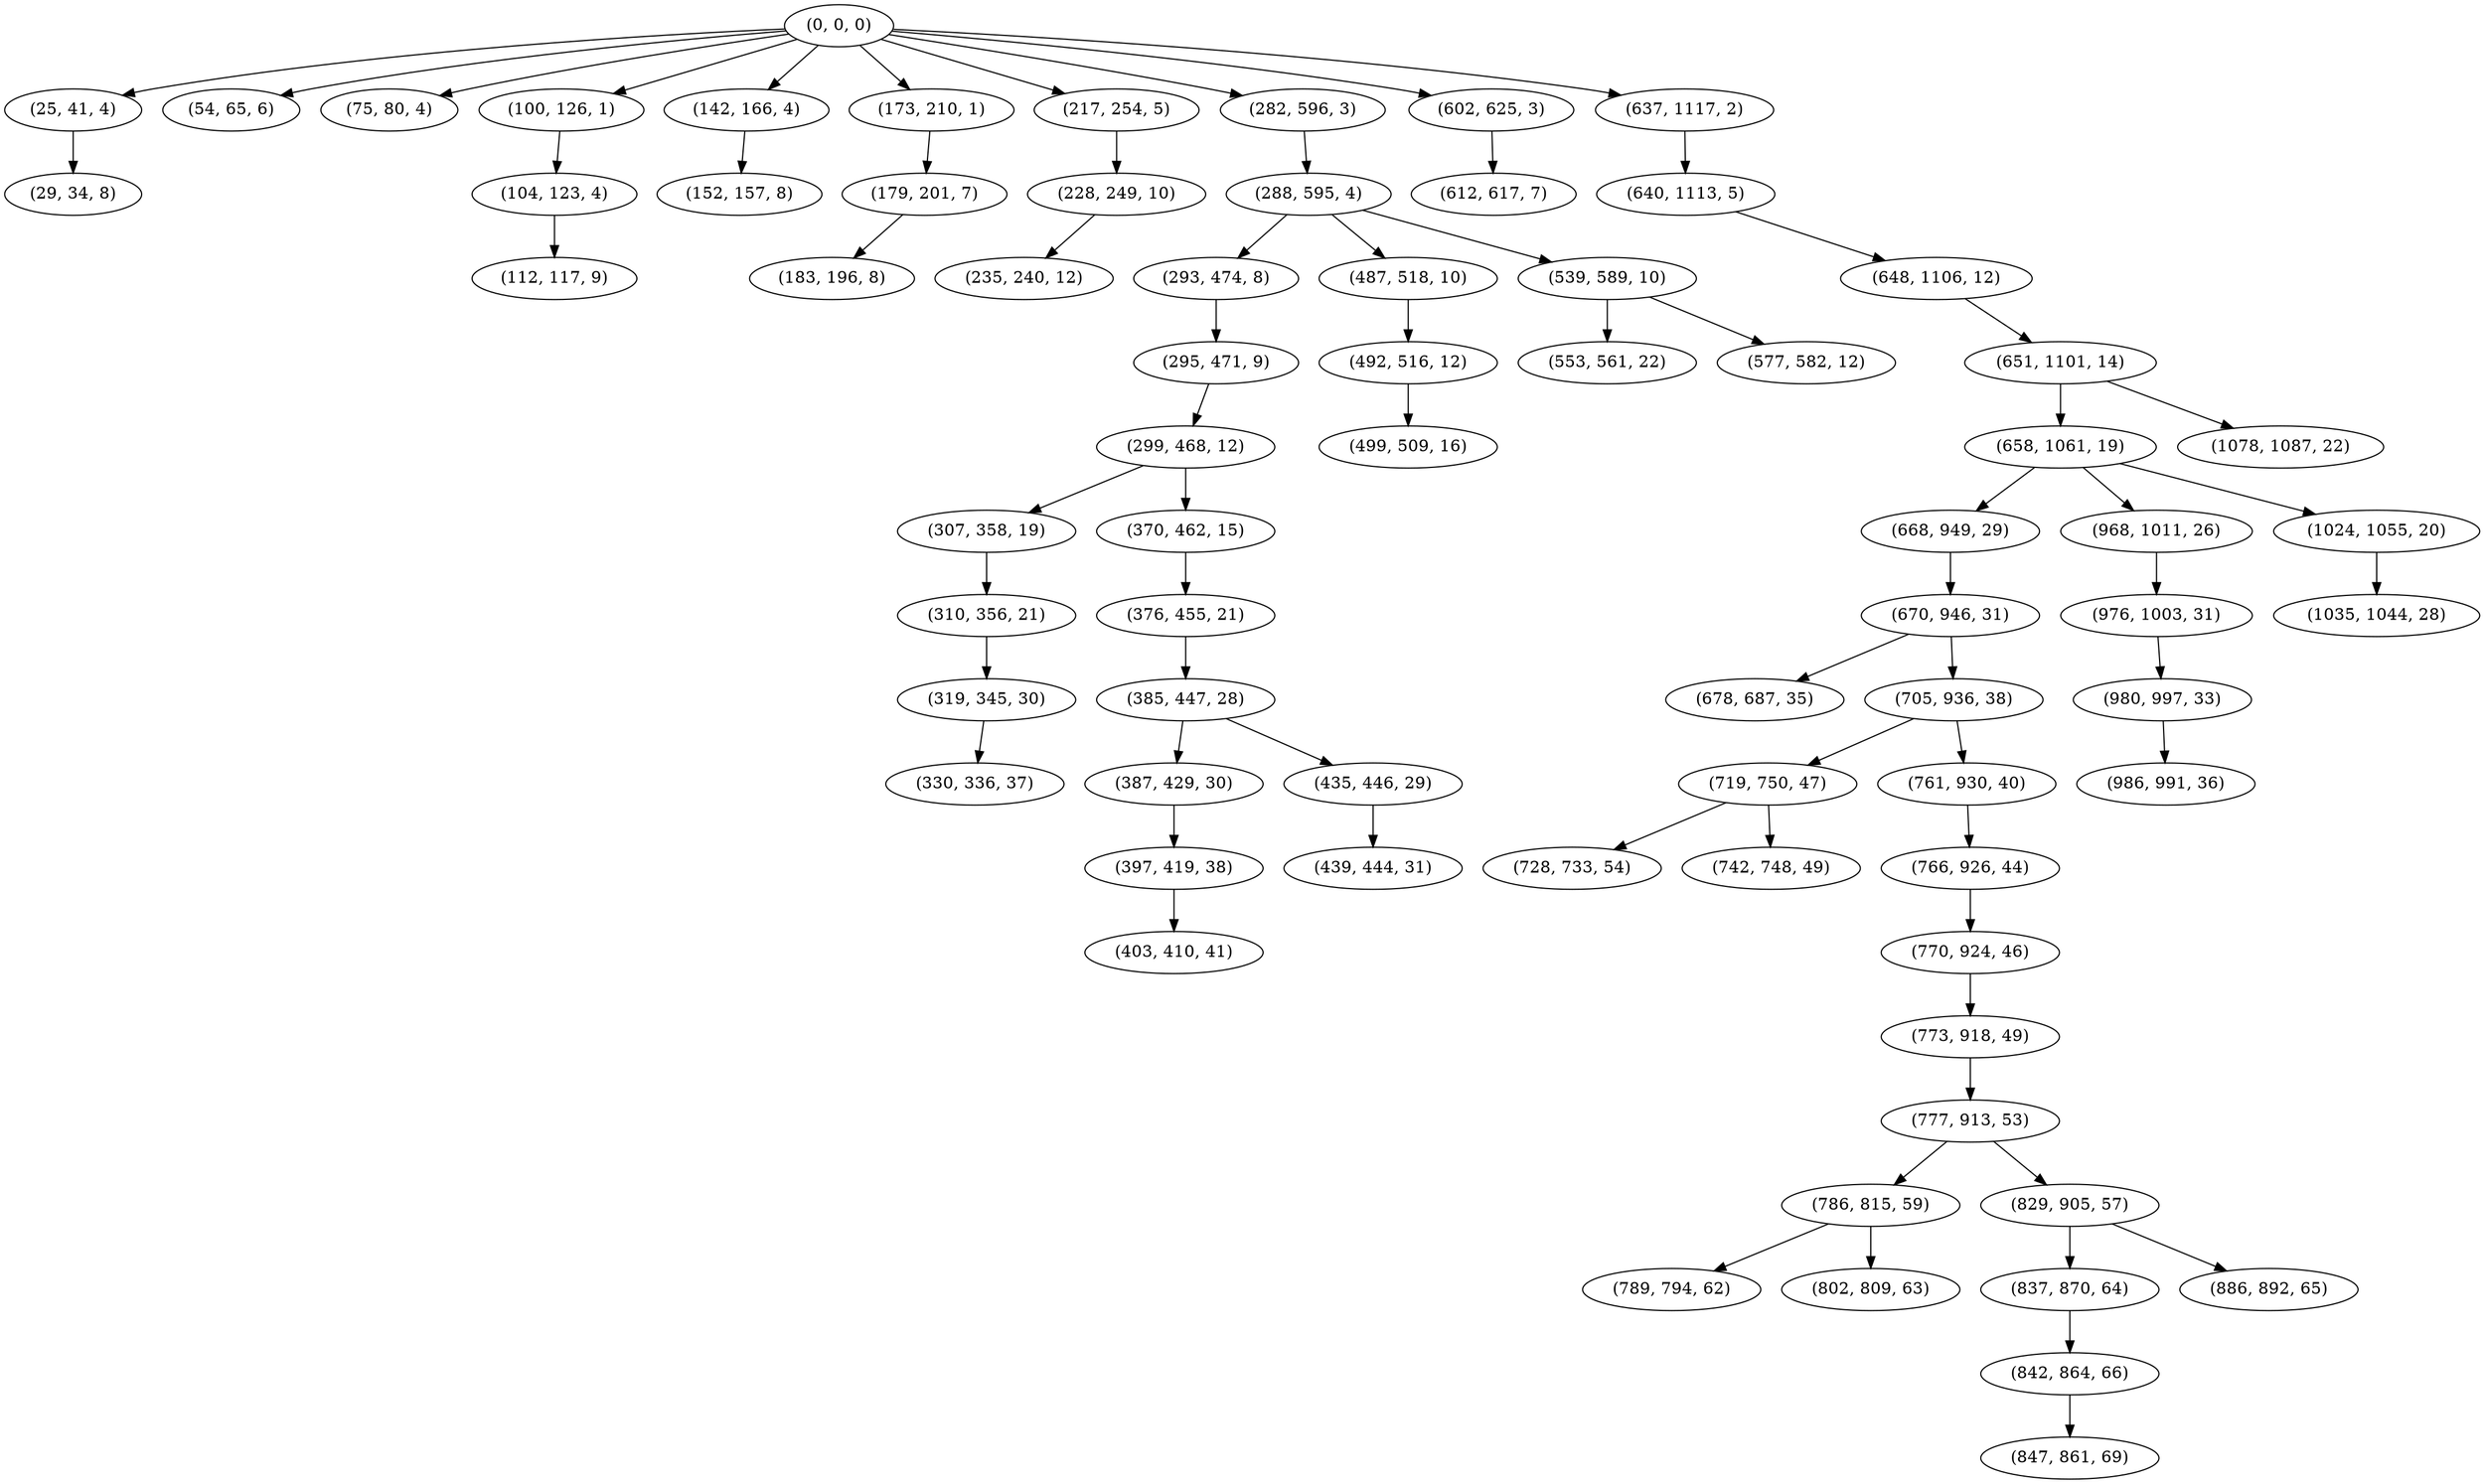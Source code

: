 digraph tree {
    "(0, 0, 0)";
    "(25, 41, 4)";
    "(29, 34, 8)";
    "(54, 65, 6)";
    "(75, 80, 4)";
    "(100, 126, 1)";
    "(104, 123, 4)";
    "(112, 117, 9)";
    "(142, 166, 4)";
    "(152, 157, 8)";
    "(173, 210, 1)";
    "(179, 201, 7)";
    "(183, 196, 8)";
    "(217, 254, 5)";
    "(228, 249, 10)";
    "(235, 240, 12)";
    "(282, 596, 3)";
    "(288, 595, 4)";
    "(293, 474, 8)";
    "(295, 471, 9)";
    "(299, 468, 12)";
    "(307, 358, 19)";
    "(310, 356, 21)";
    "(319, 345, 30)";
    "(330, 336, 37)";
    "(370, 462, 15)";
    "(376, 455, 21)";
    "(385, 447, 28)";
    "(387, 429, 30)";
    "(397, 419, 38)";
    "(403, 410, 41)";
    "(435, 446, 29)";
    "(439, 444, 31)";
    "(487, 518, 10)";
    "(492, 516, 12)";
    "(499, 509, 16)";
    "(539, 589, 10)";
    "(553, 561, 22)";
    "(577, 582, 12)";
    "(602, 625, 3)";
    "(612, 617, 7)";
    "(637, 1117, 2)";
    "(640, 1113, 5)";
    "(648, 1106, 12)";
    "(651, 1101, 14)";
    "(658, 1061, 19)";
    "(668, 949, 29)";
    "(670, 946, 31)";
    "(678, 687, 35)";
    "(705, 936, 38)";
    "(719, 750, 47)";
    "(728, 733, 54)";
    "(742, 748, 49)";
    "(761, 930, 40)";
    "(766, 926, 44)";
    "(770, 924, 46)";
    "(773, 918, 49)";
    "(777, 913, 53)";
    "(786, 815, 59)";
    "(789, 794, 62)";
    "(802, 809, 63)";
    "(829, 905, 57)";
    "(837, 870, 64)";
    "(842, 864, 66)";
    "(847, 861, 69)";
    "(886, 892, 65)";
    "(968, 1011, 26)";
    "(976, 1003, 31)";
    "(980, 997, 33)";
    "(986, 991, 36)";
    "(1024, 1055, 20)";
    "(1035, 1044, 28)";
    "(1078, 1087, 22)";
    "(0, 0, 0)" -> "(25, 41, 4)";
    "(0, 0, 0)" -> "(54, 65, 6)";
    "(0, 0, 0)" -> "(75, 80, 4)";
    "(0, 0, 0)" -> "(100, 126, 1)";
    "(0, 0, 0)" -> "(142, 166, 4)";
    "(0, 0, 0)" -> "(173, 210, 1)";
    "(0, 0, 0)" -> "(217, 254, 5)";
    "(0, 0, 0)" -> "(282, 596, 3)";
    "(0, 0, 0)" -> "(602, 625, 3)";
    "(0, 0, 0)" -> "(637, 1117, 2)";
    "(25, 41, 4)" -> "(29, 34, 8)";
    "(100, 126, 1)" -> "(104, 123, 4)";
    "(104, 123, 4)" -> "(112, 117, 9)";
    "(142, 166, 4)" -> "(152, 157, 8)";
    "(173, 210, 1)" -> "(179, 201, 7)";
    "(179, 201, 7)" -> "(183, 196, 8)";
    "(217, 254, 5)" -> "(228, 249, 10)";
    "(228, 249, 10)" -> "(235, 240, 12)";
    "(282, 596, 3)" -> "(288, 595, 4)";
    "(288, 595, 4)" -> "(293, 474, 8)";
    "(288, 595, 4)" -> "(487, 518, 10)";
    "(288, 595, 4)" -> "(539, 589, 10)";
    "(293, 474, 8)" -> "(295, 471, 9)";
    "(295, 471, 9)" -> "(299, 468, 12)";
    "(299, 468, 12)" -> "(307, 358, 19)";
    "(299, 468, 12)" -> "(370, 462, 15)";
    "(307, 358, 19)" -> "(310, 356, 21)";
    "(310, 356, 21)" -> "(319, 345, 30)";
    "(319, 345, 30)" -> "(330, 336, 37)";
    "(370, 462, 15)" -> "(376, 455, 21)";
    "(376, 455, 21)" -> "(385, 447, 28)";
    "(385, 447, 28)" -> "(387, 429, 30)";
    "(385, 447, 28)" -> "(435, 446, 29)";
    "(387, 429, 30)" -> "(397, 419, 38)";
    "(397, 419, 38)" -> "(403, 410, 41)";
    "(435, 446, 29)" -> "(439, 444, 31)";
    "(487, 518, 10)" -> "(492, 516, 12)";
    "(492, 516, 12)" -> "(499, 509, 16)";
    "(539, 589, 10)" -> "(553, 561, 22)";
    "(539, 589, 10)" -> "(577, 582, 12)";
    "(602, 625, 3)" -> "(612, 617, 7)";
    "(637, 1117, 2)" -> "(640, 1113, 5)";
    "(640, 1113, 5)" -> "(648, 1106, 12)";
    "(648, 1106, 12)" -> "(651, 1101, 14)";
    "(651, 1101, 14)" -> "(658, 1061, 19)";
    "(651, 1101, 14)" -> "(1078, 1087, 22)";
    "(658, 1061, 19)" -> "(668, 949, 29)";
    "(658, 1061, 19)" -> "(968, 1011, 26)";
    "(658, 1061, 19)" -> "(1024, 1055, 20)";
    "(668, 949, 29)" -> "(670, 946, 31)";
    "(670, 946, 31)" -> "(678, 687, 35)";
    "(670, 946, 31)" -> "(705, 936, 38)";
    "(705, 936, 38)" -> "(719, 750, 47)";
    "(705, 936, 38)" -> "(761, 930, 40)";
    "(719, 750, 47)" -> "(728, 733, 54)";
    "(719, 750, 47)" -> "(742, 748, 49)";
    "(761, 930, 40)" -> "(766, 926, 44)";
    "(766, 926, 44)" -> "(770, 924, 46)";
    "(770, 924, 46)" -> "(773, 918, 49)";
    "(773, 918, 49)" -> "(777, 913, 53)";
    "(777, 913, 53)" -> "(786, 815, 59)";
    "(777, 913, 53)" -> "(829, 905, 57)";
    "(786, 815, 59)" -> "(789, 794, 62)";
    "(786, 815, 59)" -> "(802, 809, 63)";
    "(829, 905, 57)" -> "(837, 870, 64)";
    "(829, 905, 57)" -> "(886, 892, 65)";
    "(837, 870, 64)" -> "(842, 864, 66)";
    "(842, 864, 66)" -> "(847, 861, 69)";
    "(968, 1011, 26)" -> "(976, 1003, 31)";
    "(976, 1003, 31)" -> "(980, 997, 33)";
    "(980, 997, 33)" -> "(986, 991, 36)";
    "(1024, 1055, 20)" -> "(1035, 1044, 28)";
}
